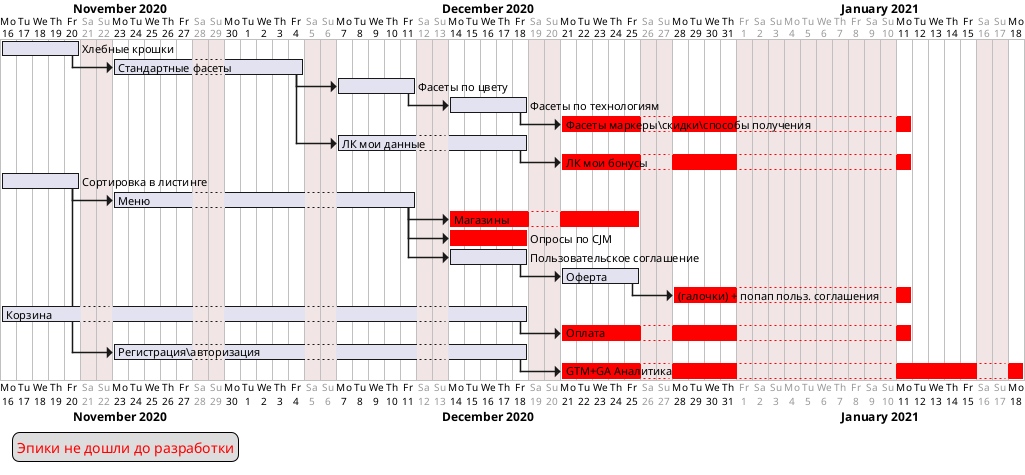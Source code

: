 @startgantt
project starts the 2020/11/16
saturday are closed
sunday are closed
'2020/12/09 is closed
2021/01/01 to 2021/01/10 is closed

[Хлебные крошки] as [categoryBranch] lasts 1 week
[Стандартные фасеты] as [fasets] lasts 2 week
[Фасеты по цвету] as [fasetsC] lasts 1 week
[Фасеты по технологиям] as [fasetsT] lasts 1 week
[Фасеты маркеры\скидки\способы получения] as [fasetsH] lasts 2 week

[ЛК мои данные] as [userHome] lasts 2 week
[ЛК мои бонусы] as [userBonus] lasts 2 week

[Сортировка в листинге] as [sort] lasts 1 week
[Меню] as [menu] lasts 3 week
[Магазины] as [store] lasts 2 week
[Опросы по CJM] as [cjm] lasts 1 week
[Пользовательское соглашение] as [privacy] lasts 1 week
[Оферта] as [oferta] lasts 1 week
[(галочки) + попап польз. соглашения] as [privacyPopUp] lasts 1 week

[Корзина] as [cart] lasts 5 week
[Оплата] as [checkout] lasts 2 week

[Регистрация\авторизация] as [auth] lasts 4 week
[GTM+GA Аналитика] as [gtmGa] lasts 3 week

[fasetsH] is colored in red
[store] is colored in red
[userBonus] is colored in red
[cjm] is colored in red
[privacyPopUp] is colored in red
[gtmGa] is colored in red
[checkout] is colored in red

[categoryBranch]->[fasets]
[fasets]->[fasetsC]
[fasetsC]->[fasetsT]
[fasetsT]->[fasetsH]
[fasets]->[userHome]
[userHome]->[userBonus]


[sort]->[menu]
[menu]->[store]
[menu]->[cjm]
[menu]->[privacy]
[privacy]->[oferta]
[oferta]->[privacyPopUp]

[cart]->[checkout]

[sort]->[auth]
[auth]->[gtmGa]

legend left
<font color=red>Эпики не дошли до разработки</font>
endlegend

@endgantt